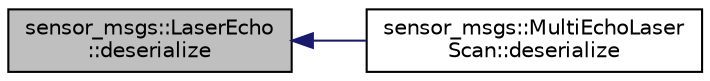 digraph "sensor_msgs::LaserEcho::deserialize"
{
  edge [fontname="Helvetica",fontsize="10",labelfontname="Helvetica",labelfontsize="10"];
  node [fontname="Helvetica",fontsize="10",shape=record];
  rankdir="LR";
  Node1 [label="sensor_msgs::LaserEcho\l::deserialize",height=0.2,width=0.4,color="black", fillcolor="grey75", style="filled" fontcolor="black"];
  Node1 -> Node2 [dir="back",color="midnightblue",fontsize="10",style="solid",fontname="Helvetica"];
  Node2 [label="sensor_msgs::MultiEchoLaser\lScan::deserialize",height=0.2,width=0.4,color="black", fillcolor="white", style="filled",URL="$classsensor__msgs_1_1_multi_echo_laser_scan.html#af2887802e604cbe6d91d5b4a5b1c0781"];
}
